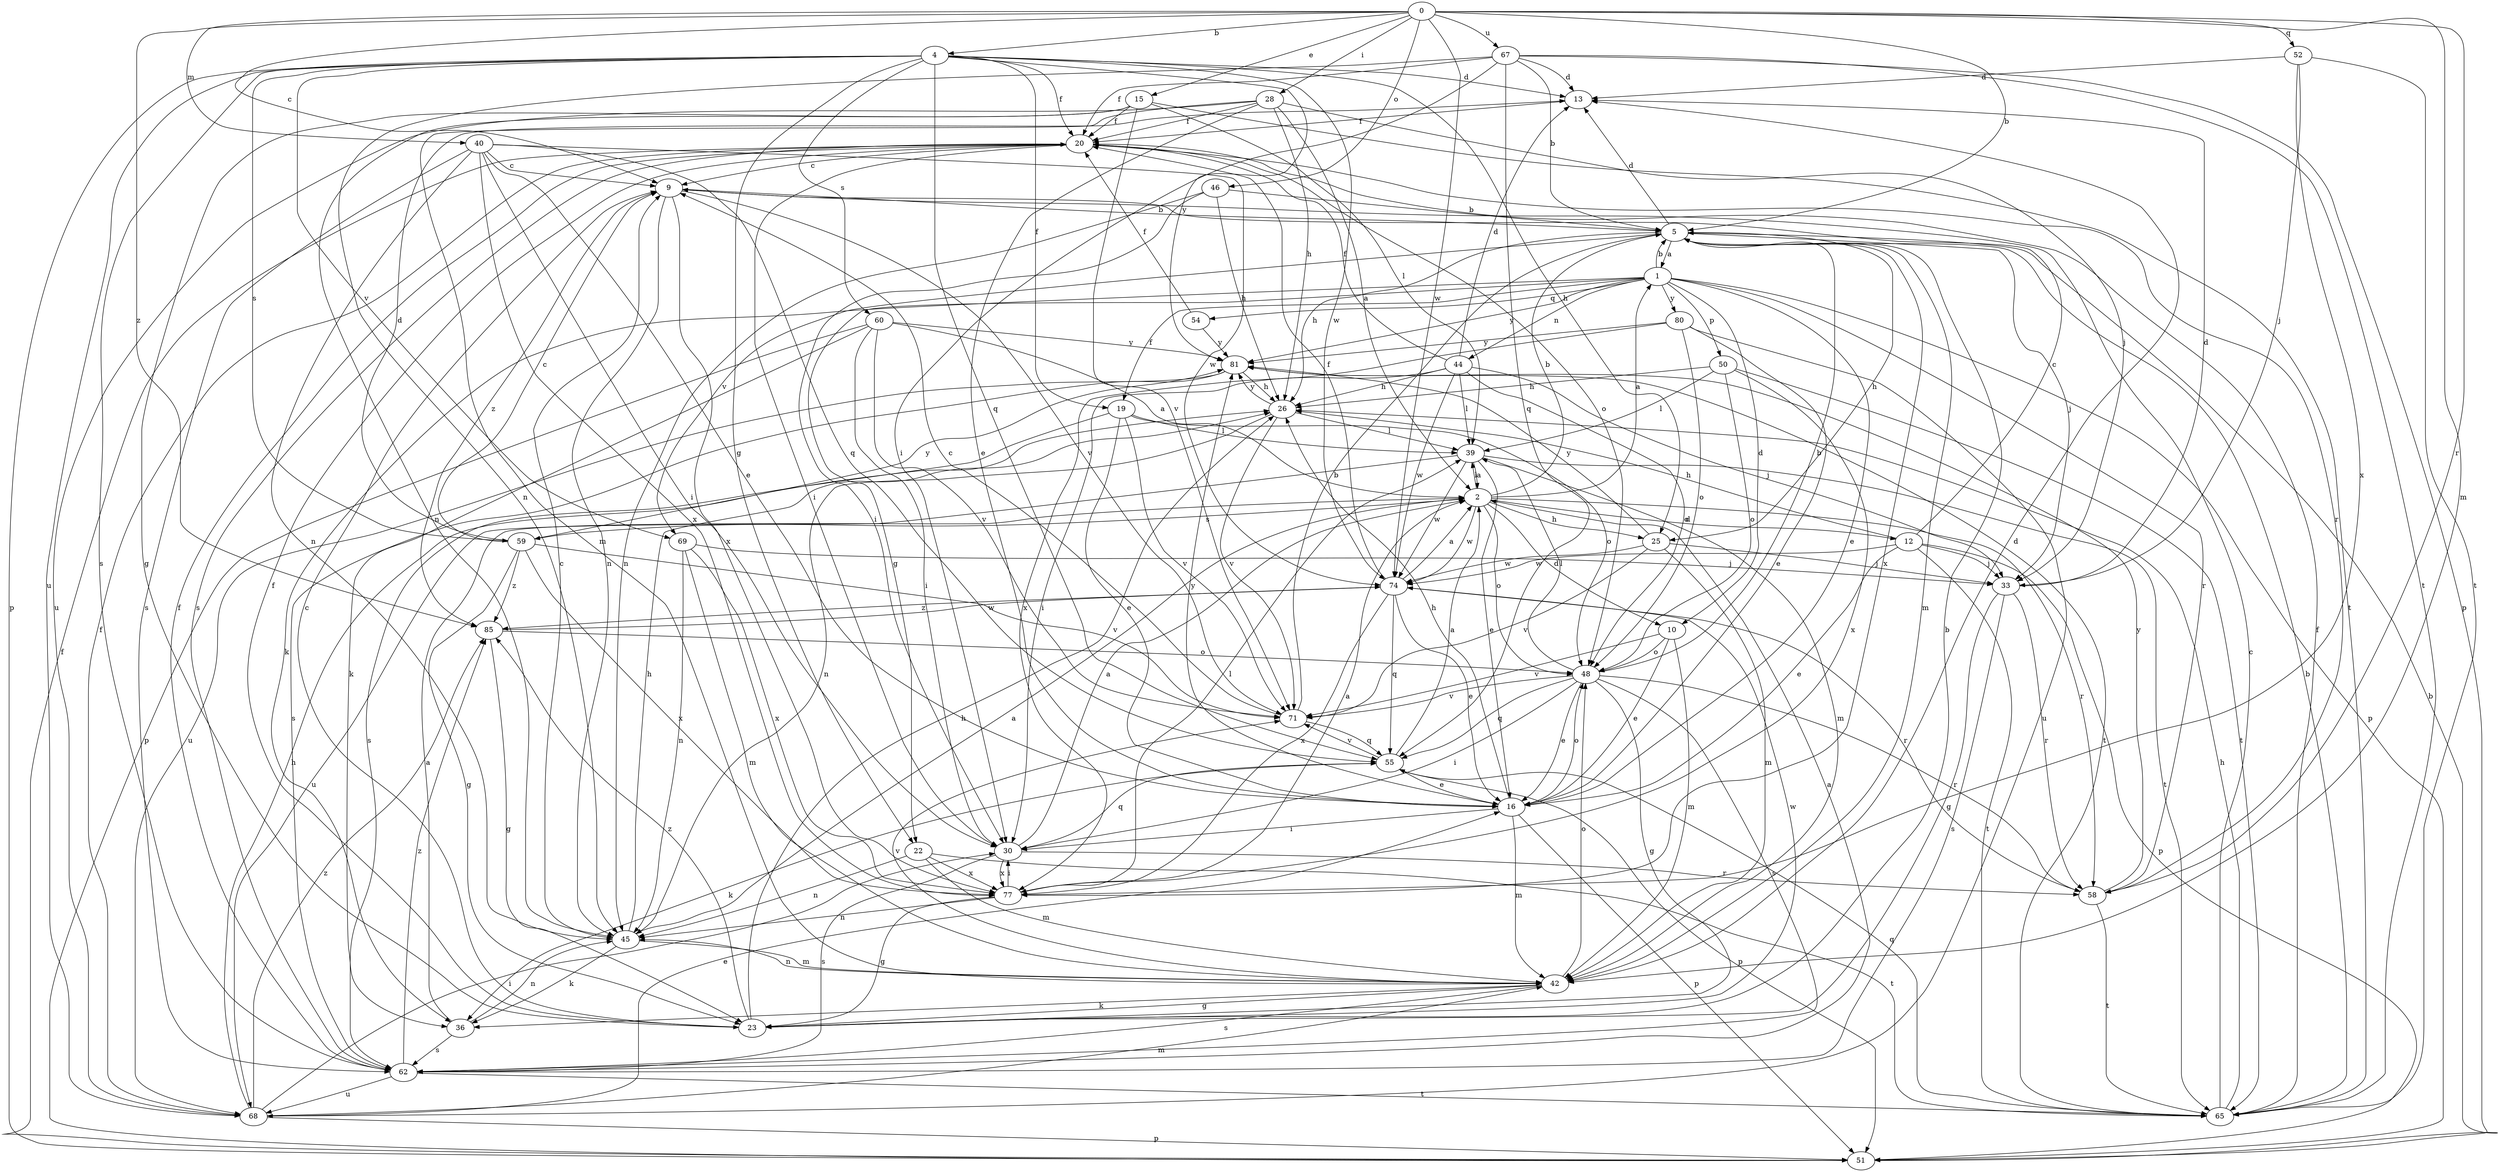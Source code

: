 strict digraph  {
0;
1;
2;
4;
5;
9;
10;
12;
13;
15;
16;
19;
20;
22;
23;
25;
26;
28;
30;
33;
36;
39;
40;
42;
44;
45;
46;
48;
50;
51;
52;
54;
55;
58;
59;
60;
62;
65;
67;
68;
69;
71;
74;
77;
80;
81;
85;
0 -> 4  [label=b];
0 -> 5  [label=b];
0 -> 9  [label=c];
0 -> 15  [label=e];
0 -> 28  [label=i];
0 -> 40  [label=m];
0 -> 42  [label=m];
0 -> 46  [label=o];
0 -> 52  [label=q];
0 -> 58  [label=r];
0 -> 67  [label=u];
0 -> 74  [label=w];
0 -> 85  [label=z];
1 -> 5  [label=b];
1 -> 10  [label=d];
1 -> 16  [label=e];
1 -> 19  [label=f];
1 -> 22  [label=g];
1 -> 36  [label=k];
1 -> 44  [label=n];
1 -> 50  [label=p];
1 -> 51  [label=p];
1 -> 54  [label=q];
1 -> 58  [label=r];
1 -> 80  [label=y];
1 -> 81  [label=y];
2 -> 1  [label=a];
2 -> 5  [label=b];
2 -> 10  [label=d];
2 -> 12  [label=d];
2 -> 25  [label=h];
2 -> 39  [label=l];
2 -> 48  [label=o];
2 -> 58  [label=r];
2 -> 59  [label=s];
2 -> 74  [label=w];
4 -> 13  [label=d];
4 -> 19  [label=f];
4 -> 20  [label=f];
4 -> 22  [label=g];
4 -> 25  [label=h];
4 -> 51  [label=p];
4 -> 55  [label=q];
4 -> 59  [label=s];
4 -> 60  [label=s];
4 -> 62  [label=s];
4 -> 68  [label=u];
4 -> 69  [label=v];
4 -> 74  [label=w];
4 -> 81  [label=y];
5 -> 1  [label=a];
5 -> 13  [label=d];
5 -> 25  [label=h];
5 -> 26  [label=h];
5 -> 33  [label=j];
5 -> 42  [label=m];
5 -> 69  [label=v];
5 -> 77  [label=x];
9 -> 5  [label=b];
9 -> 45  [label=n];
9 -> 71  [label=v];
9 -> 77  [label=x];
9 -> 85  [label=z];
10 -> 16  [label=e];
10 -> 42  [label=m];
10 -> 48  [label=o];
10 -> 71  [label=v];
12 -> 9  [label=c];
12 -> 16  [label=e];
12 -> 26  [label=h];
12 -> 33  [label=j];
12 -> 51  [label=p];
12 -> 65  [label=t];
12 -> 74  [label=w];
13 -> 20  [label=f];
15 -> 20  [label=f];
15 -> 23  [label=g];
15 -> 39  [label=l];
15 -> 45  [label=n];
15 -> 65  [label=t];
15 -> 71  [label=v];
16 -> 26  [label=h];
16 -> 30  [label=i];
16 -> 42  [label=m];
16 -> 48  [label=o];
16 -> 51  [label=p];
16 -> 81  [label=y];
19 -> 16  [label=e];
19 -> 39  [label=l];
19 -> 48  [label=o];
19 -> 62  [label=s];
19 -> 71  [label=v];
20 -> 9  [label=c];
20 -> 30  [label=i];
20 -> 48  [label=o];
20 -> 58  [label=r];
20 -> 62  [label=s];
22 -> 42  [label=m];
22 -> 45  [label=n];
22 -> 65  [label=t];
22 -> 77  [label=x];
23 -> 5  [label=b];
23 -> 9  [label=c];
23 -> 20  [label=f];
23 -> 26  [label=h];
23 -> 74  [label=w];
23 -> 85  [label=z];
25 -> 33  [label=j];
25 -> 42  [label=m];
25 -> 71  [label=v];
25 -> 74  [label=w];
25 -> 81  [label=y];
26 -> 39  [label=l];
26 -> 45  [label=n];
26 -> 71  [label=v];
26 -> 81  [label=y];
28 -> 2  [label=a];
28 -> 16  [label=e];
28 -> 20  [label=f];
28 -> 26  [label=h];
28 -> 33  [label=j];
28 -> 42  [label=m];
28 -> 68  [label=u];
30 -> 2  [label=a];
30 -> 55  [label=q];
30 -> 58  [label=r];
30 -> 62  [label=s];
30 -> 77  [label=x];
33 -> 13  [label=d];
33 -> 23  [label=g];
33 -> 58  [label=r];
33 -> 62  [label=s];
36 -> 2  [label=a];
36 -> 45  [label=n];
36 -> 62  [label=s];
39 -> 2  [label=a];
39 -> 16  [label=e];
39 -> 42  [label=m];
39 -> 65  [label=t];
39 -> 68  [label=u];
39 -> 74  [label=w];
40 -> 9  [label=c];
40 -> 16  [label=e];
40 -> 30  [label=i];
40 -> 45  [label=n];
40 -> 55  [label=q];
40 -> 62  [label=s];
40 -> 74  [label=w];
40 -> 77  [label=x];
42 -> 13  [label=d];
42 -> 23  [label=g];
42 -> 36  [label=k];
42 -> 45  [label=n];
42 -> 48  [label=o];
42 -> 62  [label=s];
42 -> 71  [label=v];
44 -> 13  [label=d];
44 -> 20  [label=f];
44 -> 26  [label=h];
44 -> 30  [label=i];
44 -> 33  [label=j];
44 -> 39  [label=l];
44 -> 48  [label=o];
44 -> 74  [label=w];
45 -> 2  [label=a];
45 -> 9  [label=c];
45 -> 26  [label=h];
45 -> 36  [label=k];
45 -> 42  [label=m];
46 -> 5  [label=b];
46 -> 26  [label=h];
46 -> 30  [label=i];
46 -> 45  [label=n];
48 -> 5  [label=b];
48 -> 16  [label=e];
48 -> 23  [label=g];
48 -> 30  [label=i];
48 -> 39  [label=l];
48 -> 55  [label=q];
48 -> 58  [label=r];
48 -> 62  [label=s];
48 -> 71  [label=v];
50 -> 26  [label=h];
50 -> 39  [label=l];
50 -> 48  [label=o];
50 -> 65  [label=t];
50 -> 77  [label=x];
51 -> 5  [label=b];
51 -> 20  [label=f];
52 -> 13  [label=d];
52 -> 33  [label=j];
52 -> 65  [label=t];
52 -> 77  [label=x];
54 -> 20  [label=f];
54 -> 81  [label=y];
55 -> 2  [label=a];
55 -> 16  [label=e];
55 -> 36  [label=k];
55 -> 51  [label=p];
55 -> 71  [label=v];
58 -> 65  [label=t];
58 -> 81  [label=y];
59 -> 9  [label=c];
59 -> 13  [label=d];
59 -> 23  [label=g];
59 -> 71  [label=v];
59 -> 77  [label=x];
59 -> 81  [label=y];
59 -> 85  [label=z];
60 -> 2  [label=a];
60 -> 30  [label=i];
60 -> 36  [label=k];
60 -> 51  [label=p];
60 -> 71  [label=v];
60 -> 81  [label=y];
62 -> 2  [label=a];
62 -> 20  [label=f];
62 -> 65  [label=t];
62 -> 68  [label=u];
62 -> 85  [label=z];
65 -> 5  [label=b];
65 -> 9  [label=c];
65 -> 20  [label=f];
65 -> 26  [label=h];
65 -> 55  [label=q];
67 -> 5  [label=b];
67 -> 13  [label=d];
67 -> 20  [label=f];
67 -> 30  [label=i];
67 -> 45  [label=n];
67 -> 51  [label=p];
67 -> 55  [label=q];
67 -> 65  [label=t];
68 -> 16  [label=e];
68 -> 20  [label=f];
68 -> 26  [label=h];
68 -> 30  [label=i];
68 -> 42  [label=m];
68 -> 51  [label=p];
68 -> 85  [label=z];
69 -> 33  [label=j];
69 -> 42  [label=m];
69 -> 45  [label=n];
69 -> 77  [label=x];
71 -> 5  [label=b];
71 -> 9  [label=c];
71 -> 55  [label=q];
74 -> 2  [label=a];
74 -> 16  [label=e];
74 -> 20  [label=f];
74 -> 55  [label=q];
74 -> 58  [label=r];
74 -> 77  [label=x];
74 -> 85  [label=z];
77 -> 2  [label=a];
77 -> 23  [label=g];
77 -> 30  [label=i];
77 -> 39  [label=l];
77 -> 45  [label=n];
80 -> 16  [label=e];
80 -> 48  [label=o];
80 -> 68  [label=u];
80 -> 77  [label=x];
80 -> 81  [label=y];
81 -> 26  [label=h];
81 -> 62  [label=s];
81 -> 65  [label=t];
81 -> 68  [label=u];
85 -> 23  [label=g];
85 -> 48  [label=o];
85 -> 74  [label=w];
}
